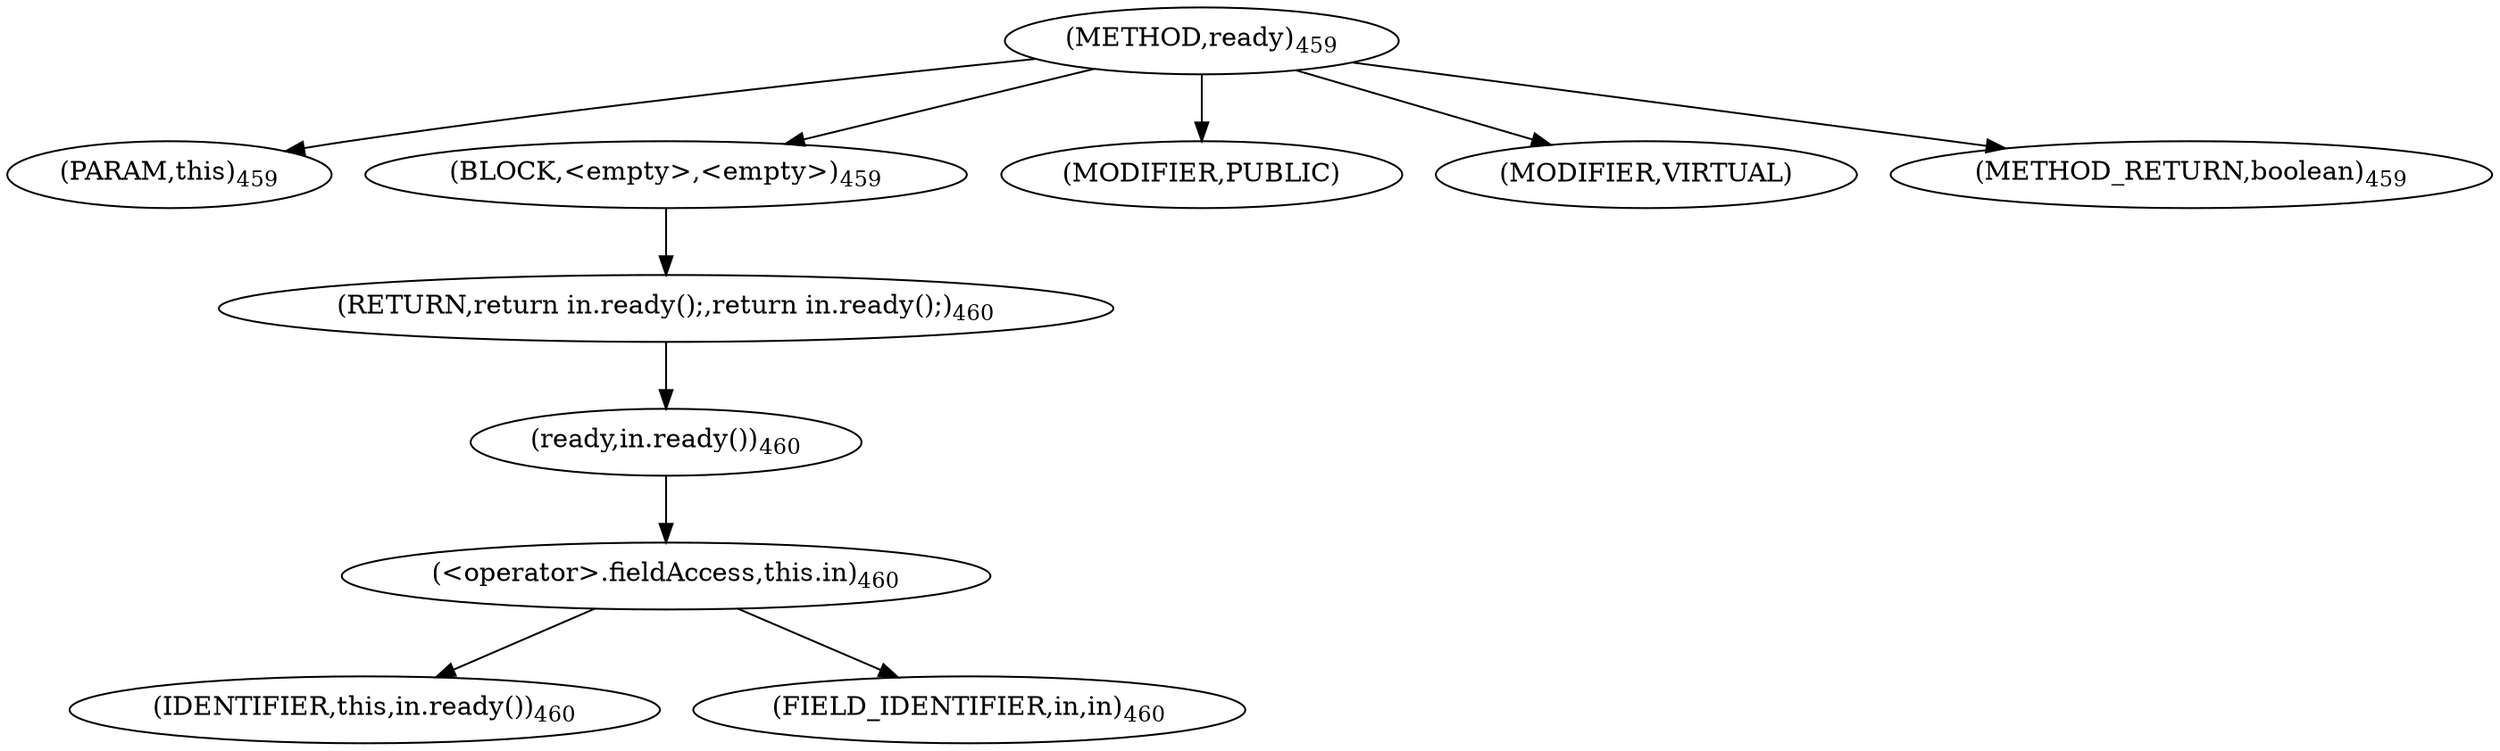 digraph "ready" {  
"923" [label = <(METHOD,ready)<SUB>459</SUB>> ]
"924" [label = <(PARAM,this)<SUB>459</SUB>> ]
"925" [label = <(BLOCK,&lt;empty&gt;,&lt;empty&gt;)<SUB>459</SUB>> ]
"926" [label = <(RETURN,return in.ready();,return in.ready();)<SUB>460</SUB>> ]
"927" [label = <(ready,in.ready())<SUB>460</SUB>> ]
"928" [label = <(&lt;operator&gt;.fieldAccess,this.in)<SUB>460</SUB>> ]
"929" [label = <(IDENTIFIER,this,in.ready())<SUB>460</SUB>> ]
"930" [label = <(FIELD_IDENTIFIER,in,in)<SUB>460</SUB>> ]
"931" [label = <(MODIFIER,PUBLIC)> ]
"932" [label = <(MODIFIER,VIRTUAL)> ]
"933" [label = <(METHOD_RETURN,boolean)<SUB>459</SUB>> ]
  "923" -> "924" 
  "923" -> "925" 
  "923" -> "931" 
  "923" -> "932" 
  "923" -> "933" 
  "925" -> "926" 
  "926" -> "927" 
  "927" -> "928" 
  "928" -> "929" 
  "928" -> "930" 
}
